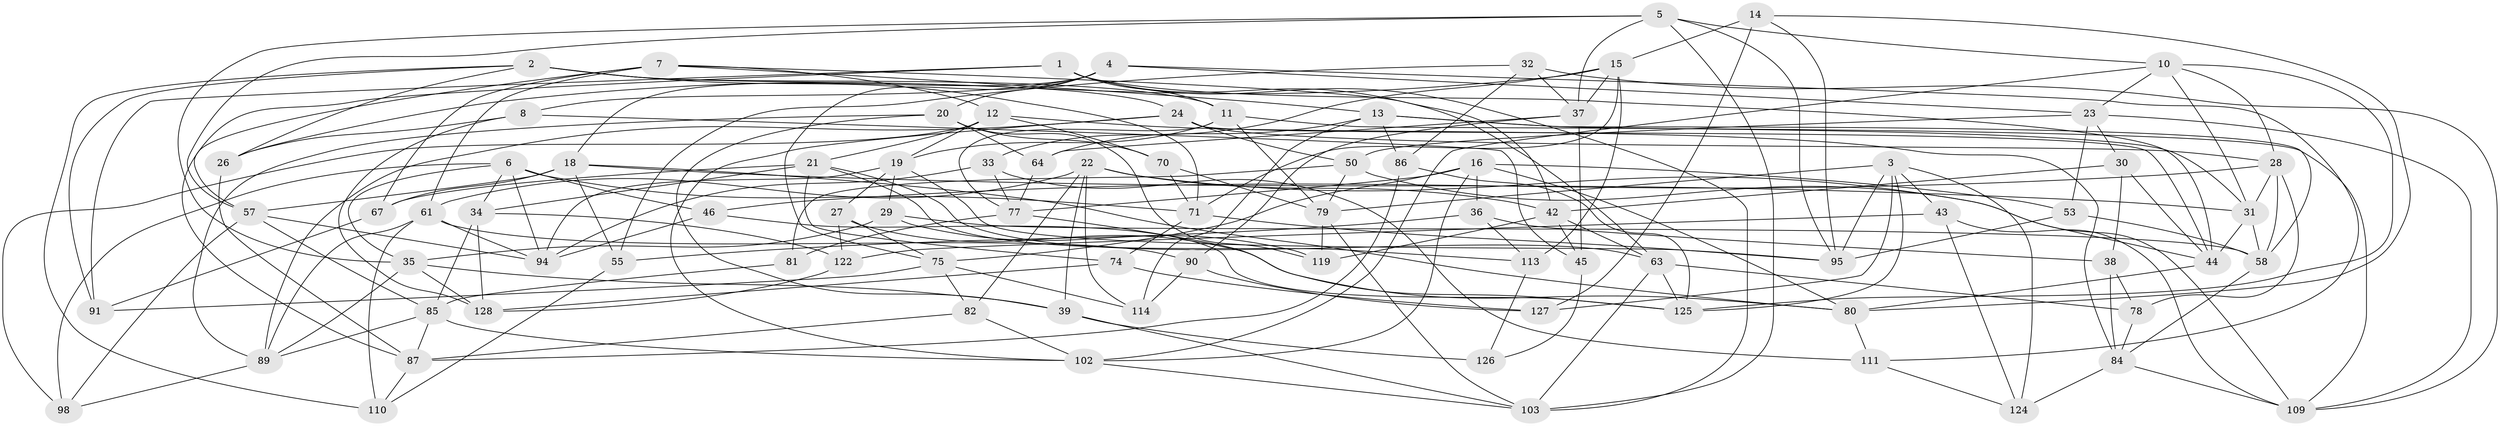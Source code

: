 // original degree distribution, {4: 1.0}
// Generated by graph-tools (version 1.1) at 2025/11/02/27/25 16:11:49]
// undirected, 84 vertices, 214 edges
graph export_dot {
graph [start="1"]
  node [color=gray90,style=filled];
  1 [super="+68"];
  2 [super="+54"];
  3 [super="+41"];
  4 [super="+132"];
  5 [super="+17"];
  6 [super="+9"];
  7 [super="+48"];
  8;
  10 [super="+52"];
  11 [super="+69"];
  12 [super="+88"];
  13 [super="+115"];
  14;
  15 [super="+116"];
  16 [super="+25"];
  18 [super="+60"];
  19 [super="+51"];
  20 [super="+101"];
  21 [super="+120"];
  22 [super="+65"];
  23 [super="+59"];
  24 [super="+47"];
  26;
  27;
  28 [super="+40"];
  29;
  30;
  31 [super="+49"];
  32;
  33;
  34 [super="+56"];
  35 [super="+93"];
  36;
  37 [super="+133"];
  38;
  39 [super="+72"];
  42 [super="+66"];
  43;
  44 [super="+107"];
  45;
  46;
  50 [super="+62"];
  53;
  55;
  57 [super="+96"];
  58 [super="+112"];
  61 [super="+117"];
  63 [super="+73"];
  64;
  67;
  70;
  71 [super="+130"];
  74;
  75 [super="+76"];
  77 [super="+83"];
  78;
  79 [super="+92"];
  80 [super="+99"];
  81;
  82;
  84 [super="+100"];
  85 [super="+123"];
  86;
  87 [super="+105"];
  89 [super="+104"];
  90;
  91;
  94 [super="+97"];
  95 [super="+121"];
  98;
  102 [super="+106"];
  103 [super="+108"];
  109 [super="+118"];
  110;
  111;
  113;
  114;
  119;
  122;
  124;
  125 [super="+131"];
  126;
  127;
  128 [super="+129"];
  1 -- 11;
  1 -- 44;
  1 -- 91;
  1 -- 87;
  1 -- 103;
  1 -- 42;
  2 -- 71;
  2 -- 26;
  2 -- 24;
  2 -- 91;
  2 -- 11;
  2 -- 110;
  3 -- 124;
  3 -- 95;
  3 -- 43;
  3 -- 127;
  3 -- 125;
  3 -- 79;
  4 -- 111;
  4 -- 8;
  4 -- 75;
  4 -- 20;
  4 -- 18;
  4 -- 23;
  5 -- 57;
  5 -- 37;
  5 -- 95;
  5 -- 35;
  5 -- 103;
  5 -- 10;
  6 -- 34;
  6 -- 98;
  6 -- 94;
  6 -- 46;
  6 -- 35;
  6 -- 71;
  7 -- 67;
  7 -- 13;
  7 -- 57;
  7 -- 12;
  7 -- 63;
  7 -- 61;
  8 -- 45;
  8 -- 26;
  8 -- 128;
  10 -- 23;
  10 -- 102;
  10 -- 125;
  10 -- 28;
  10 -- 31;
  11 -- 109;
  11 -- 77;
  11 -- 19;
  11 -- 79;
  12 -- 70;
  12 -- 21;
  12 -- 98;
  12 -- 19;
  12 -- 84;
  13 -- 64;
  13 -- 58;
  13 -- 114;
  13 -- 86;
  13 -- 31;
  14 -- 80;
  14 -- 127;
  14 -- 95;
  14 -- 15;
  15 -- 113;
  15 -- 26;
  15 -- 33;
  15 -- 37;
  15 -- 71;
  16 -- 102;
  16 -- 36;
  16 -- 53;
  16 -- 77;
  16 -- 75;
  16 -- 80;
  18 -- 67;
  18 -- 57;
  18 -- 55;
  18 -- 80;
  18 -- 31;
  19 -- 95;
  19 -- 27;
  19 -- 29;
  19 -- 94;
  20 -- 119;
  20 -- 64;
  20 -- 89;
  20 -- 70;
  20 -- 39;
  21 -- 74;
  21 -- 113;
  21 -- 67;
  21 -- 63;
  21 -- 34;
  22 -- 82;
  22 -- 114;
  22 -- 44;
  22 -- 39;
  22 -- 42;
  22 -- 61;
  23 -- 30;
  23 -- 50;
  23 -- 109;
  23 -- 53;
  24 -- 44;
  24 -- 89;
  24 -- 102;
  24 -- 50;
  24 -- 28;
  26 -- 87;
  27 -- 122;
  27 -- 80;
  27 -- 75;
  28 -- 78;
  28 -- 58;
  28 -- 46;
  28 -- 31;
  29 -- 119;
  29 -- 35;
  29 -- 58;
  30 -- 42;
  30 -- 44;
  30 -- 38;
  31 -- 44;
  31 -- 58;
  32 -- 55;
  32 -- 37;
  32 -- 86;
  32 -- 109;
  33 -- 111;
  33 -- 77;
  33 -- 94;
  34 -- 122;
  34 -- 128 [weight=2];
  34 -- 85;
  35 -- 89;
  35 -- 128;
  35 -- 39;
  36 -- 113;
  36 -- 38;
  36 -- 55;
  37 -- 90;
  37 -- 45;
  37 -- 64;
  38 -- 78;
  38 -- 84;
  39 -- 126 [weight=2];
  39 -- 103;
  42 -- 119;
  42 -- 63;
  42 -- 45;
  43 -- 124;
  43 -- 109;
  43 -- 122;
  44 -- 80;
  45 -- 126;
  46 -- 125;
  46 -- 94;
  50 -- 81 [weight=2];
  50 -- 79;
  50 -- 109;
  53 -- 95;
  53 -- 58;
  55 -- 110;
  57 -- 98;
  57 -- 85;
  57 -- 94;
  58 -- 84;
  61 -- 110;
  61 -- 94;
  61 -- 89;
  61 -- 90;
  63 -- 78;
  63 -- 103;
  63 -- 125;
  64 -- 77;
  67 -- 91;
  70 -- 79;
  70 -- 71;
  71 -- 74;
  71 -- 95;
  74 -- 128;
  74 -- 127;
  75 -- 91;
  75 -- 114;
  75 -- 82;
  77 -- 125;
  77 -- 81;
  78 -- 84;
  79 -- 103;
  79 -- 119;
  80 -- 111;
  81 -- 85;
  82 -- 87;
  82 -- 102;
  84 -- 109;
  84 -- 124;
  85 -- 87;
  85 -- 89;
  85 -- 102;
  86 -- 87;
  86 -- 125;
  87 -- 110;
  89 -- 98;
  90 -- 114;
  90 -- 127;
  102 -- 103;
  111 -- 124;
  113 -- 126;
  122 -- 128;
}
